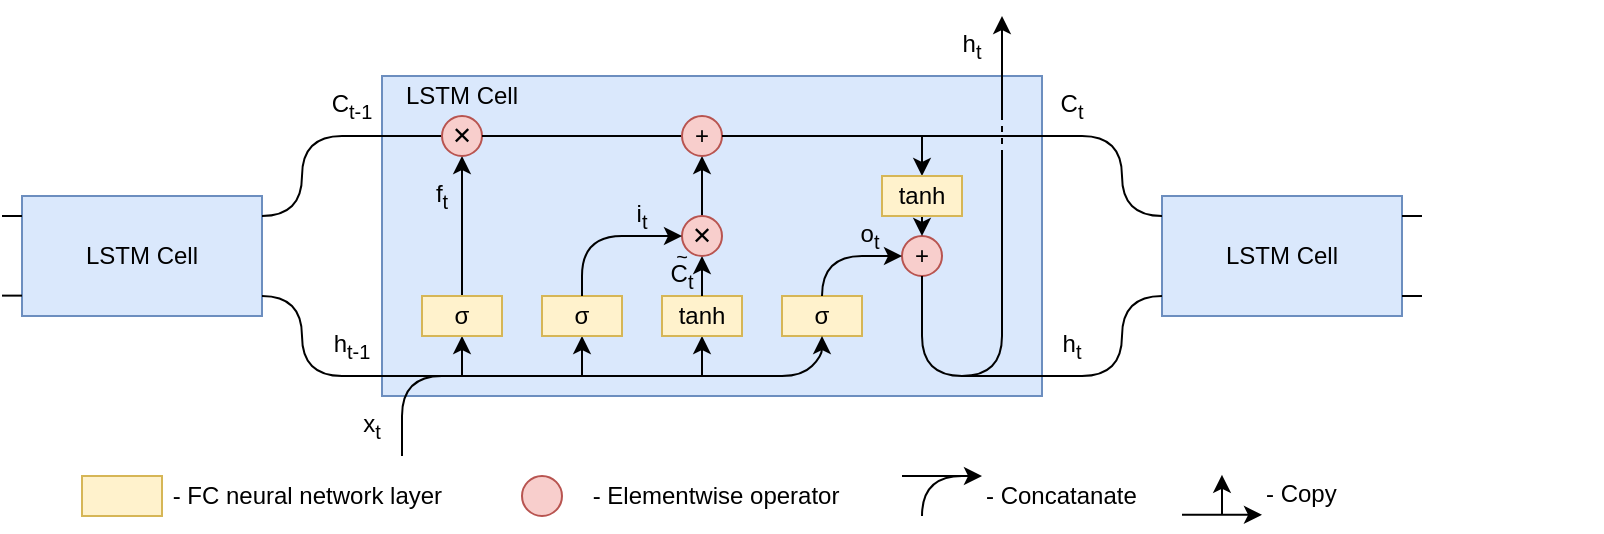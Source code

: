 <mxfile version="16.5.4" type="device"><diagram id="YM75T1Vb9fbZtxWyxjjU" name="Page-1"><mxGraphModel dx="2209" dy="793" grid="1" gridSize="10" guides="1" tooltips="1" connect="1" arrows="1" fold="1" page="1" pageScale="1" pageWidth="827" pageHeight="1169" math="0" shadow="0"><root><mxCell id="0"/><mxCell id="1" parent="0"/><mxCell id="2ykUgCMfv16equBS5k7a-33" value="" style="rounded=0;whiteSpace=wrap;html=1;fillColor=#dae8fc;strokeColor=#6c8ebf;" vertex="1" parent="1"><mxGeometry x="160" y="90" width="330" height="160" as="geometry"/></mxCell><mxCell id="2ykUgCMfv16equBS5k7a-1" value="" style="endArrow=none;html=1;rounded=0;" edge="1" parent="1"><mxGeometry width="50" height="50" relative="1" as="geometry"><mxPoint x="140" y="240" as="sourcePoint"/><mxPoint x="360" y="240" as="targetPoint"/></mxGeometry></mxCell><mxCell id="2ykUgCMfv16equBS5k7a-3" value="" style="endArrow=classic;html=1;rounded=0;endFill=1;" edge="1" parent="1"><mxGeometry width="50" height="50" relative="1" as="geometry"><mxPoint x="200" y="240" as="sourcePoint"/><mxPoint x="200" y="220" as="targetPoint"/></mxGeometry></mxCell><mxCell id="2ykUgCMfv16equBS5k7a-17" style="edgeStyle=orthogonalEdgeStyle;rounded=0;orthogonalLoop=1;jettySize=auto;html=1;exitX=0.5;exitY=0;exitDx=0;exitDy=0;entryX=0.5;entryY=1;entryDx=0;entryDy=0;endArrow=classic;endFill=1;" edge="1" parent="1" source="2ykUgCMfv16equBS5k7a-4" target="2ykUgCMfv16equBS5k7a-14"><mxGeometry relative="1" as="geometry"/></mxCell><mxCell id="2ykUgCMfv16equBS5k7a-4" value="σ" style="rounded=0;whiteSpace=wrap;html=1;fillColor=#fff2cc;strokeColor=#d6b656;" vertex="1" parent="1"><mxGeometry x="180" y="200" width="40" height="20" as="geometry"/></mxCell><mxCell id="2ykUgCMfv16equBS5k7a-5" value="" style="endArrow=classic;html=1;rounded=0;endFill=1;" edge="1" parent="1"><mxGeometry width="50" height="50" relative="1" as="geometry"><mxPoint x="260" y="240" as="sourcePoint"/><mxPoint x="260" y="220" as="targetPoint"/></mxGeometry></mxCell><mxCell id="2ykUgCMfv16equBS5k7a-6" value="σ" style="rounded=0;whiteSpace=wrap;html=1;fillColor=#fff2cc;strokeColor=#d6b656;" vertex="1" parent="1"><mxGeometry x="240" y="200" width="40" height="20" as="geometry"/></mxCell><mxCell id="2ykUgCMfv16equBS5k7a-7" value="" style="endArrow=classic;html=1;rounded=0;endFill=1;" edge="1" parent="1"><mxGeometry width="50" height="50" relative="1" as="geometry"><mxPoint x="320" y="240" as="sourcePoint"/><mxPoint x="320" y="220" as="targetPoint"/></mxGeometry></mxCell><mxCell id="2ykUgCMfv16equBS5k7a-8" value="tanh" style="rounded=0;whiteSpace=wrap;html=1;fillColor=#fff2cc;strokeColor=#d6b656;" vertex="1" parent="1"><mxGeometry x="300" y="200" width="40" height="20" as="geometry"/></mxCell><mxCell id="2ykUgCMfv16equBS5k7a-9" value="" style="endArrow=classic;html=1;rounded=0;exitX=0.5;exitY=0;exitDx=0;exitDy=0;endFill=1;" edge="1" parent="1" source="2ykUgCMfv16equBS5k7a-8"><mxGeometry width="50" height="50" relative="1" as="geometry"><mxPoint x="300" y="200" as="sourcePoint"/><mxPoint x="320" y="180" as="targetPoint"/></mxGeometry></mxCell><mxCell id="2ykUgCMfv16equBS5k7a-18" style="edgeStyle=orthogonalEdgeStyle;rounded=0;orthogonalLoop=1;jettySize=auto;html=1;exitX=0.5;exitY=0;exitDx=0;exitDy=0;entryX=0.5;entryY=1;entryDx=0;entryDy=0;endArrow=classic;endFill=1;" edge="1" parent="1" source="2ykUgCMfv16equBS5k7a-10" target="2ykUgCMfv16equBS5k7a-16"><mxGeometry relative="1" as="geometry"/></mxCell><mxCell id="2ykUgCMfv16equBS5k7a-10" value="✕" style="ellipse;whiteSpace=wrap;html=1;aspect=fixed;fillColor=#f8cecc;strokeColor=#b85450;" vertex="1" parent="1"><mxGeometry x="310" y="160" width="20" height="20" as="geometry"/></mxCell><mxCell id="2ykUgCMfv16equBS5k7a-12" value="" style="curved=1;endArrow=none;html=1;rounded=0;endFill=0;" edge="1" parent="1"><mxGeometry width="50" height="50" relative="1" as="geometry"><mxPoint x="260" y="190" as="sourcePoint"/><mxPoint x="280" y="170" as="targetPoint"/><Array as="points"><mxPoint x="260" y="170"/></Array></mxGeometry></mxCell><mxCell id="2ykUgCMfv16equBS5k7a-13" value="" style="endArrow=none;html=1;rounded=0;entryX=0;entryY=0.5;entryDx=0;entryDy=0;" edge="1" parent="1" target="2ykUgCMfv16equBS5k7a-14"><mxGeometry width="50" height="50" relative="1" as="geometry"><mxPoint x="140" y="120" as="sourcePoint"/><mxPoint x="180" y="120" as="targetPoint"/></mxGeometry></mxCell><mxCell id="2ykUgCMfv16equBS5k7a-14" value="✕" style="ellipse;whiteSpace=wrap;html=1;aspect=fixed;fillColor=#f8cecc;strokeColor=#b85450;" vertex="1" parent="1"><mxGeometry x="190" y="110" width="20" height="20" as="geometry"/></mxCell><mxCell id="2ykUgCMfv16equBS5k7a-15" value="" style="endArrow=none;html=1;rounded=0;exitX=1;exitY=0.5;exitDx=0;exitDy=0;entryX=0;entryY=0.5;entryDx=0;entryDy=0;" edge="1" parent="1" source="2ykUgCMfv16equBS5k7a-14" target="2ykUgCMfv16equBS5k7a-16"><mxGeometry width="50" height="50" relative="1" as="geometry"><mxPoint x="250" y="110" as="sourcePoint"/><mxPoint x="300" y="120" as="targetPoint"/></mxGeometry></mxCell><mxCell id="2ykUgCMfv16equBS5k7a-16" value="+" style="ellipse;whiteSpace=wrap;html=1;aspect=fixed;fillColor=#f8cecc;strokeColor=#b85450;" vertex="1" parent="1"><mxGeometry x="310" y="110" width="20" height="20" as="geometry"/></mxCell><mxCell id="2ykUgCMfv16equBS5k7a-19" value="σ" style="rounded=0;whiteSpace=wrap;html=1;fillColor=#fff2cc;strokeColor=#d6b656;" vertex="1" parent="1"><mxGeometry x="360" y="200" width="40" height="20" as="geometry"/></mxCell><mxCell id="2ykUgCMfv16equBS5k7a-20" value="" style="curved=1;endArrow=classic;html=1;rounded=0;entryX=0.5;entryY=1;entryDx=0;entryDy=0;" edge="1" parent="1" target="2ykUgCMfv16equBS5k7a-19"><mxGeometry width="50" height="50" relative="1" as="geometry"><mxPoint x="360" y="240" as="sourcePoint"/><mxPoint x="460" y="230" as="targetPoint"/><Array as="points"><mxPoint x="370" y="240"/><mxPoint x="380" y="230"/></Array></mxGeometry></mxCell><mxCell id="2ykUgCMfv16equBS5k7a-22" value="" style="curved=1;endArrow=none;html=1;rounded=0;exitX=0.5;exitY=0;exitDx=0;exitDy=0;endFill=0;" edge="1" parent="1" source="2ykUgCMfv16equBS5k7a-19"><mxGeometry width="50" height="50" relative="1" as="geometry"><mxPoint x="389" y="180" as="sourcePoint"/><mxPoint x="400" y="180" as="targetPoint"/><Array as="points"><mxPoint x="380" y="190"/><mxPoint x="390" y="180"/></Array></mxGeometry></mxCell><mxCell id="2ykUgCMfv16equBS5k7a-23" value="" style="endArrow=none;html=1;rounded=0;exitX=0.5;exitY=0;exitDx=0;exitDy=0;" edge="1" parent="1" source="2ykUgCMfv16equBS5k7a-6"><mxGeometry width="50" height="50" relative="1" as="geometry"><mxPoint x="320" y="210" as="sourcePoint"/><mxPoint x="260" y="190" as="targetPoint"/></mxGeometry></mxCell><mxCell id="2ykUgCMfv16equBS5k7a-24" value="" style="endArrow=classic;html=1;rounded=0;entryX=0;entryY=0.5;entryDx=0;entryDy=0;" edge="1" parent="1" target="2ykUgCMfv16equBS5k7a-10"><mxGeometry width="50" height="50" relative="1" as="geometry"><mxPoint x="280" y="170" as="sourcePoint"/><mxPoint x="280" y="140" as="targetPoint"/></mxGeometry></mxCell><mxCell id="2ykUgCMfv16equBS5k7a-25" value="+" style="ellipse;whiteSpace=wrap;html=1;aspect=fixed;fillColor=#f8cecc;strokeColor=#b85450;" vertex="1" parent="1"><mxGeometry x="420" y="170" width="20" height="20" as="geometry"/></mxCell><mxCell id="2ykUgCMfv16equBS5k7a-26" value="" style="endArrow=classic;html=1;rounded=0;entryX=0;entryY=0.5;entryDx=0;entryDy=0;" edge="1" parent="1" target="2ykUgCMfv16equBS5k7a-25"><mxGeometry width="50" height="50" relative="1" as="geometry"><mxPoint x="400" y="180" as="sourcePoint"/><mxPoint x="500" y="220" as="targetPoint"/></mxGeometry></mxCell><mxCell id="2ykUgCMfv16equBS5k7a-27" value="" style="endArrow=classic;html=1;rounded=0;" edge="1" parent="1"><mxGeometry width="50" height="50" relative="1" as="geometry"><mxPoint x="430" y="120" as="sourcePoint"/><mxPoint x="430" y="140" as="targetPoint"/></mxGeometry></mxCell><mxCell id="2ykUgCMfv16equBS5k7a-29" style="edgeStyle=orthogonalEdgeStyle;rounded=0;orthogonalLoop=1;jettySize=auto;html=1;exitX=0.5;exitY=1;exitDx=0;exitDy=0;entryX=0.5;entryY=0;entryDx=0;entryDy=0;endArrow=classic;endFill=1;" edge="1" parent="1" source="2ykUgCMfv16equBS5k7a-28" target="2ykUgCMfv16equBS5k7a-25"><mxGeometry relative="1" as="geometry"/></mxCell><mxCell id="2ykUgCMfv16equBS5k7a-28" value="tanh" style="rounded=0;whiteSpace=wrap;html=1;fillColor=#fff2cc;strokeColor=#d6b656;" vertex="1" parent="1"><mxGeometry x="410" y="140" width="40" height="20" as="geometry"/></mxCell><mxCell id="2ykUgCMfv16equBS5k7a-30" value="" style="curved=1;endArrow=none;html=1;rounded=0;endFill=0;" edge="1" parent="1"><mxGeometry width="50" height="50" relative="1" as="geometry"><mxPoint x="430" y="220" as="sourcePoint"/><mxPoint x="450" y="240" as="targetPoint"/><Array as="points"><mxPoint x="430" y="230"/><mxPoint x="440" y="240"/></Array></mxGeometry></mxCell><mxCell id="2ykUgCMfv16equBS5k7a-31" value="" style="endArrow=none;html=1;rounded=0;exitX=0.5;exitY=1;exitDx=0;exitDy=0;" edge="1" parent="1" source="2ykUgCMfv16equBS5k7a-25"><mxGeometry width="50" height="50" relative="1" as="geometry"><mxPoint x="440" y="250" as="sourcePoint"/><mxPoint x="430" y="220" as="targetPoint"/></mxGeometry></mxCell><mxCell id="2ykUgCMfv16equBS5k7a-34" value="" style="curved=1;endArrow=none;html=1;rounded=0;endFill=0;" edge="1" parent="1"><mxGeometry width="50" height="50" relative="1" as="geometry"><mxPoint x="170" y="260" as="sourcePoint"/><mxPoint x="190" y="240" as="targetPoint"/><Array as="points"><mxPoint x="170" y="240"/></Array></mxGeometry></mxCell><mxCell id="2ykUgCMfv16equBS5k7a-36" value="" style="endArrow=none;html=1;rounded=0;" edge="1" parent="1"><mxGeometry width="50" height="50" relative="1" as="geometry"><mxPoint x="170" y="280" as="sourcePoint"/><mxPoint x="170" y="260" as="targetPoint"/></mxGeometry></mxCell><mxCell id="2ykUgCMfv16equBS5k7a-38" value="LSTM Cell" style="rounded=0;whiteSpace=wrap;html=1;fillColor=#dae8fc;strokeColor=#6c8ebf;" vertex="1" parent="1"><mxGeometry x="-20" y="150" width="120" height="60" as="geometry"/></mxCell><mxCell id="2ykUgCMfv16equBS5k7a-39" value="" style="curved=1;endArrow=none;html=1;rounded=0;endFill=0;" edge="1" parent="1"><mxGeometry width="50" height="50" relative="1" as="geometry"><mxPoint x="120" y="140" as="sourcePoint"/><mxPoint x="140" y="120" as="targetPoint"/><Array as="points"><mxPoint x="120" y="130"/><mxPoint x="130" y="120"/></Array></mxGeometry></mxCell><mxCell id="2ykUgCMfv16equBS5k7a-40" value="" style="curved=1;endArrow=none;html=1;rounded=0;endFill=0;" edge="1" parent="1"><mxGeometry width="50" height="50" relative="1" as="geometry"><mxPoint x="120" y="220" as="sourcePoint"/><mxPoint x="140" y="240" as="targetPoint"/><Array as="points"><mxPoint x="120" y="230"/><mxPoint x="130" y="240"/></Array></mxGeometry></mxCell><mxCell id="2ykUgCMfv16equBS5k7a-41" value="" style="curved=1;endArrow=none;html=1;rounded=0;endFill=0;" edge="1" parent="1"><mxGeometry width="50" height="50" relative="1" as="geometry"><mxPoint x="530" y="140" as="sourcePoint"/><mxPoint x="510" y="120" as="targetPoint"/><Array as="points"><mxPoint x="530" y="130"/><mxPoint x="520" y="120"/></Array></mxGeometry></mxCell><mxCell id="2ykUgCMfv16equBS5k7a-42" value="" style="curved=1;endArrow=none;html=1;rounded=0;endFill=0;" edge="1" parent="1"><mxGeometry width="50" height="50" relative="1" as="geometry"><mxPoint x="530" y="220" as="sourcePoint"/><mxPoint x="510" y="240" as="targetPoint"/><Array as="points"><mxPoint x="530" y="230"/><mxPoint x="520" y="240"/></Array></mxGeometry></mxCell><mxCell id="2ykUgCMfv16equBS5k7a-43" value="" style="curved=1;endArrow=none;html=1;rounded=0;endFill=0;" edge="1" parent="1"><mxGeometry width="50" height="50" relative="1" as="geometry"><mxPoint x="120" y="140" as="sourcePoint"/><mxPoint x="100" y="160" as="targetPoint"/><Array as="points"><mxPoint x="120" y="150"/><mxPoint x="110" y="160"/></Array></mxGeometry></mxCell><mxCell id="2ykUgCMfv16equBS5k7a-44" value="" style="curved=1;endArrow=none;html=1;rounded=0;endFill=0;" edge="1" parent="1"><mxGeometry width="50" height="50" relative="1" as="geometry"><mxPoint x="120" y="220" as="sourcePoint"/><mxPoint x="100" y="200" as="targetPoint"/><Array as="points"><mxPoint x="120" y="210"/><mxPoint x="110" y="200"/></Array></mxGeometry></mxCell><mxCell id="2ykUgCMfv16equBS5k7a-45" value="LSTM Cell" style="rounded=0;whiteSpace=wrap;html=1;fillColor=#dae8fc;strokeColor=#6c8ebf;" vertex="1" parent="1"><mxGeometry x="550" y="150" width="120" height="60" as="geometry"/></mxCell><mxCell id="2ykUgCMfv16equBS5k7a-46" value="" style="curved=1;endArrow=none;html=1;rounded=0;endFill=0;" edge="1" parent="1"><mxGeometry width="50" height="50" relative="1" as="geometry"><mxPoint x="530" y="220" as="sourcePoint"/><mxPoint x="550" y="200" as="targetPoint"/><Array as="points"><mxPoint x="530" y="210"/><mxPoint x="540" y="200"/></Array></mxGeometry></mxCell><mxCell id="2ykUgCMfv16equBS5k7a-47" value="" style="curved=1;endArrow=none;html=1;rounded=0;endFill=0;" edge="1" parent="1"><mxGeometry width="50" height="50" relative="1" as="geometry"><mxPoint x="530" y="140" as="sourcePoint"/><mxPoint x="550" y="160" as="targetPoint"/><Array as="points"><mxPoint x="530" y="150"/><mxPoint x="540" y="160"/></Array></mxGeometry></mxCell><mxCell id="2ykUgCMfv16equBS5k7a-48" value="LSTM Cell" style="text;html=1;strokeColor=none;fillColor=none;align=center;verticalAlign=middle;whiteSpace=wrap;rounded=0;" vertex="1" parent="1"><mxGeometry x="160" y="90" width="80" height="20" as="geometry"/></mxCell><mxCell id="2ykUgCMfv16equBS5k7a-49" value="h&lt;sub&gt;t-1&lt;/sub&gt;" style="text;html=1;strokeColor=none;fillColor=none;align=center;verticalAlign=middle;whiteSpace=wrap;rounded=0;" vertex="1" parent="1"><mxGeometry x="130" y="210" width="30" height="30" as="geometry"/></mxCell><mxCell id="2ykUgCMfv16equBS5k7a-50" value="C&lt;sub&gt;t-1&lt;/sub&gt;" style="text;html=1;strokeColor=none;fillColor=none;align=center;verticalAlign=middle;whiteSpace=wrap;rounded=0;" vertex="1" parent="1"><mxGeometry x="130" y="90" width="30" height="30" as="geometry"/></mxCell><mxCell id="2ykUgCMfv16equBS5k7a-51" value="x&lt;sub&gt;t&lt;/sub&gt;" style="text;html=1;strokeColor=none;fillColor=none;align=center;verticalAlign=middle;whiteSpace=wrap;rounded=0;" vertex="1" parent="1"><mxGeometry x="140" y="250" width="30" height="30" as="geometry"/></mxCell><mxCell id="2ykUgCMfv16equBS5k7a-52" value="C&lt;sub&gt;t&lt;/sub&gt;" style="text;html=1;strokeColor=none;fillColor=none;align=center;verticalAlign=middle;whiteSpace=wrap;rounded=0;" vertex="1" parent="1"><mxGeometry x="490" y="90" width="30" height="30" as="geometry"/></mxCell><mxCell id="2ykUgCMfv16equBS5k7a-53" value="h&lt;sub&gt;t&lt;/sub&gt;" style="text;html=1;strokeColor=none;fillColor=none;align=center;verticalAlign=middle;whiteSpace=wrap;rounded=0;" vertex="1" parent="1"><mxGeometry x="490" y="210" width="30" height="30" as="geometry"/></mxCell><mxCell id="2ykUgCMfv16equBS5k7a-54" value="" style="endArrow=none;html=1;rounded=0;" edge="1" parent="1"><mxGeometry width="50" height="50" relative="1" as="geometry"><mxPoint x="450" y="240" as="sourcePoint"/><mxPoint x="510" y="240" as="targetPoint"/></mxGeometry></mxCell><mxCell id="2ykUgCMfv16equBS5k7a-57" value="" style="endArrow=none;html=1;rounded=0;exitX=1;exitY=0.5;exitDx=0;exitDy=0;" edge="1" parent="1" source="2ykUgCMfv16equBS5k7a-16"><mxGeometry width="50" height="50" relative="1" as="geometry"><mxPoint x="480" y="130" as="sourcePoint"/><mxPoint x="510" y="120" as="targetPoint"/></mxGeometry></mxCell><mxCell id="2ykUgCMfv16equBS5k7a-58" value="" style="curved=1;endArrow=none;html=1;rounded=0;endFill=0;" edge="1" parent="1"><mxGeometry width="50" height="50" relative="1" as="geometry"><mxPoint x="470" y="220.0" as="sourcePoint"/><mxPoint x="450" y="240.0" as="targetPoint"/><Array as="points"><mxPoint x="470" y="230"/><mxPoint x="460" y="240"/></Array></mxGeometry></mxCell><mxCell id="2ykUgCMfv16equBS5k7a-59" value="" style="endArrow=classic;html=1;rounded=0;entryX=1;entryY=0;entryDx=0;entryDy=0;endFill=1;" edge="1" parent="1" target="2ykUgCMfv16equBS5k7a-66"><mxGeometry width="50" height="50" relative="1" as="geometry"><mxPoint x="470" y="110" as="sourcePoint"/><mxPoint x="470" y="50" as="targetPoint"/></mxGeometry></mxCell><mxCell id="2ykUgCMfv16equBS5k7a-61" value="" style="endArrow=none;html=1;rounded=0;entryX=-0.004;entryY=0.149;entryDx=0;entryDy=0;entryPerimeter=0;" edge="1" parent="1"><mxGeometry width="50" height="50" relative="1" as="geometry"><mxPoint x="-30" y="199.81" as="sourcePoint"/><mxPoint x="-20.0" y="199.81" as="targetPoint"/></mxGeometry></mxCell><mxCell id="2ykUgCMfv16equBS5k7a-63" value="" style="endArrow=none;html=1;rounded=0;" edge="1" parent="1"><mxGeometry width="50" height="50" relative="1" as="geometry"><mxPoint x="670" y="200.06" as="sourcePoint"/><mxPoint x="680" y="200" as="targetPoint"/></mxGeometry></mxCell><mxCell id="2ykUgCMfv16equBS5k7a-64" value="" style="endArrow=none;html=1;rounded=0;" edge="1" parent="1"><mxGeometry width="50" height="50" relative="1" as="geometry"><mxPoint x="670" y="160.06" as="sourcePoint"/><mxPoint x="680" y="160" as="targetPoint"/></mxGeometry></mxCell><mxCell id="2ykUgCMfv16equBS5k7a-65" value="" style="endArrow=none;html=1;rounded=0;entryX=-0.004;entryY=0.149;entryDx=0;entryDy=0;entryPerimeter=0;" edge="1" parent="1"><mxGeometry width="50" height="50" relative="1" as="geometry"><mxPoint x="-30" y="160" as="sourcePoint"/><mxPoint x="-20" y="160" as="targetPoint"/></mxGeometry></mxCell><mxCell id="2ykUgCMfv16equBS5k7a-66" value="h&lt;sub&gt;t&lt;/sub&gt;" style="text;html=1;strokeColor=none;fillColor=none;align=center;verticalAlign=middle;whiteSpace=wrap;rounded=0;" vertex="1" parent="1"><mxGeometry x="440" y="60.0" width="30" height="30" as="geometry"/></mxCell><mxCell id="2ykUgCMfv16equBS5k7a-67" value="" style="rounded=0;whiteSpace=wrap;html=1;fillColor=#fff2cc;strokeColor=#d6b656;" vertex="1" parent="1"><mxGeometry x="10" y="290" width="40" height="20" as="geometry"/></mxCell><mxCell id="2ykUgCMfv16equBS5k7a-68" value="&amp;nbsp;- FC neural network layer" style="text;html=1;strokeColor=none;fillColor=none;align=left;verticalAlign=middle;whiteSpace=wrap;rounded=0;" vertex="1" parent="1"><mxGeometry x="50" y="290" width="170" height="20" as="geometry"/></mxCell><mxCell id="2ykUgCMfv16equBS5k7a-69" value="" style="ellipse;whiteSpace=wrap;html=1;aspect=fixed;fillColor=#f8cecc;strokeColor=#b85450;" vertex="1" parent="1"><mxGeometry x="230" y="290" width="20" height="20" as="geometry"/></mxCell><mxCell id="2ykUgCMfv16equBS5k7a-70" value="&amp;nbsp;- Elementwise operator" style="text;html=1;strokeColor=none;fillColor=none;align=left;verticalAlign=middle;whiteSpace=wrap;rounded=0;" vertex="1" parent="1"><mxGeometry x="260" y="290" width="170" height="20" as="geometry"/></mxCell><mxCell id="2ykUgCMfv16equBS5k7a-71" value="" style="curved=1;endArrow=none;html=1;rounded=0;endFill=0;" edge="1" parent="1"><mxGeometry width="50" height="50" relative="1" as="geometry"><mxPoint x="430" y="310" as="sourcePoint"/><mxPoint x="450" y="290" as="targetPoint"/><Array as="points"><mxPoint x="430" y="290"/></Array></mxGeometry></mxCell><mxCell id="2ykUgCMfv16equBS5k7a-72" value="" style="endArrow=classic;html=1;rounded=0;endFill=1;" edge="1" parent="1"><mxGeometry width="50" height="50" relative="1" as="geometry"><mxPoint x="420" y="290" as="sourcePoint"/><mxPoint x="460" y="290" as="targetPoint"/></mxGeometry></mxCell><mxCell id="2ykUgCMfv16equBS5k7a-73" value="- Concatanate" style="text;html=1;strokeColor=none;fillColor=none;align=left;verticalAlign=middle;whiteSpace=wrap;rounded=0;" vertex="1" parent="1"><mxGeometry x="460" y="290" width="170" height="20" as="geometry"/></mxCell><mxCell id="2ykUgCMfv16equBS5k7a-74" value="" style="endArrow=classic;html=1;rounded=0;endFill=1;" edge="1" parent="1"><mxGeometry width="50" height="50" relative="1" as="geometry"><mxPoint x="580" y="309.43" as="sourcePoint"/><mxPoint x="580" y="289.43" as="targetPoint"/></mxGeometry></mxCell><mxCell id="2ykUgCMfv16equBS5k7a-75" value="" style="endArrow=classic;html=1;rounded=0;endFill=1;" edge="1" parent="1"><mxGeometry width="50" height="50" relative="1" as="geometry"><mxPoint x="560" y="309.43" as="sourcePoint"/><mxPoint x="600" y="309.43" as="targetPoint"/></mxGeometry></mxCell><mxCell id="2ykUgCMfv16equBS5k7a-76" value="- Copy" style="text;html=1;strokeColor=none;fillColor=none;align=left;verticalAlign=middle;whiteSpace=wrap;rounded=0;" vertex="1" parent="1"><mxGeometry x="600" y="289.43" width="170" height="20" as="geometry"/></mxCell><mxCell id="2ykUgCMfv16equBS5k7a-77" value="" style="endArrow=none;html=1;rounded=0;" edge="1" parent="1"><mxGeometry width="50" height="50" relative="1" as="geometry"><mxPoint x="470" y="220" as="sourcePoint"/><mxPoint x="470" y="130" as="targetPoint"/></mxGeometry></mxCell><mxCell id="2ykUgCMfv16equBS5k7a-78" value="" style="endArrow=none;dashed=1;html=1;rounded=0;" edge="1" parent="1"><mxGeometry width="50" height="50" relative="1" as="geometry"><mxPoint x="470" y="130" as="sourcePoint"/><mxPoint x="470" y="110" as="targetPoint"/></mxGeometry></mxCell><mxCell id="2ykUgCMfv16equBS5k7a-80" value="f&lt;sub&gt;t&lt;/sub&gt;" style="text;html=1;strokeColor=none;fillColor=none;align=center;verticalAlign=middle;whiteSpace=wrap;rounded=0;" vertex="1" parent="1"><mxGeometry x="180" y="140" width="20" height="20" as="geometry"/></mxCell><mxCell id="2ykUgCMfv16equBS5k7a-81" value="i&lt;sub&gt;t&lt;/sub&gt;" style="text;html=1;strokeColor=none;fillColor=none;align=center;verticalAlign=middle;whiteSpace=wrap;rounded=0;" vertex="1" parent="1"><mxGeometry x="280" y="150" width="20" height="20" as="geometry"/></mxCell><mxCell id="2ykUgCMfv16equBS5k7a-82" value="C&lt;sub&gt;t&lt;/sub&gt;" style="text;html=1;strokeColor=none;fillColor=none;align=center;verticalAlign=middle;whiteSpace=wrap;rounded=0;" vertex="1" parent="1"><mxGeometry x="300" y="180" width="20" height="20" as="geometry"/></mxCell><mxCell id="2ykUgCMfv16equBS5k7a-83" value="o&lt;sub&gt;t&lt;/sub&gt;" style="text;html=1;strokeColor=none;fillColor=none;align=center;verticalAlign=middle;whiteSpace=wrap;rounded=0;" vertex="1" parent="1"><mxGeometry x="394" y="160" width="20" height="20" as="geometry"/></mxCell><mxCell id="2ykUgCMfv16equBS5k7a-84" value="&lt;div style=&quot;font-size: 11px&quot;&gt;&lt;font style=&quot;font-size: 10px&quot;&gt;~&lt;/font&gt; &lt;/div&gt;" style="text;html=1;strokeColor=none;fillColor=none;align=center;verticalAlign=middle;whiteSpace=wrap;rounded=0;" vertex="1" parent="1"><mxGeometry x="300" y="180" width="20" as="geometry"/></mxCell></root></mxGraphModel></diagram></mxfile>